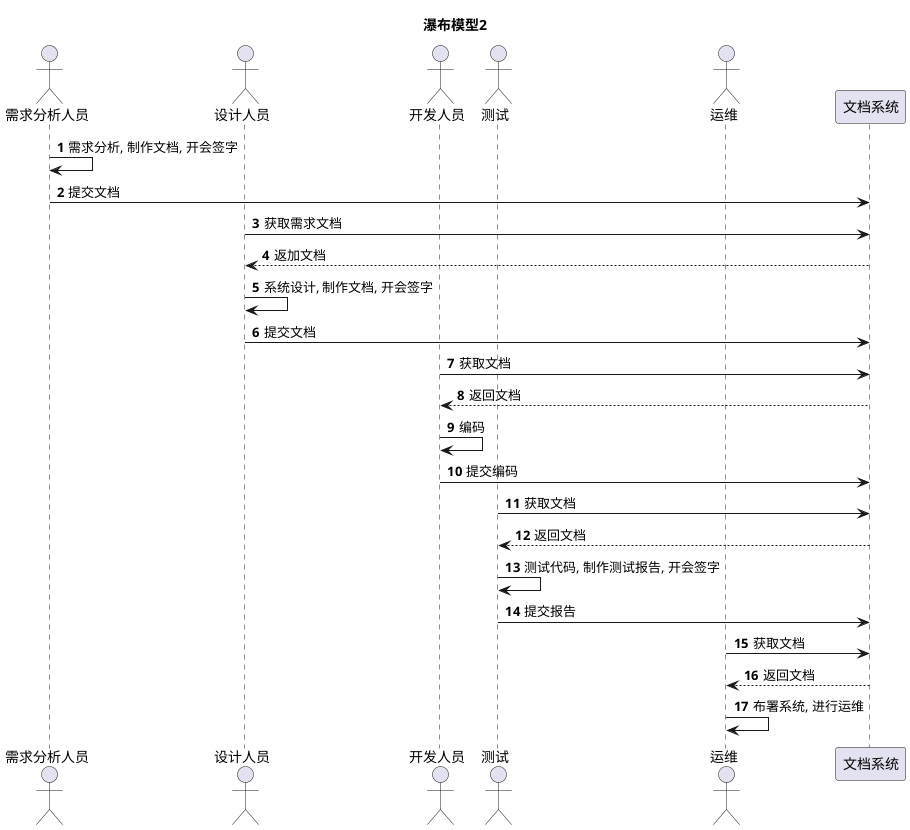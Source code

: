 @startuml
title 瀑布模型2
actor 需求分析人员 as xuQiu
actor 设计人员 as sheJi
actor 开发人员 as kaiFa
actor 测试 as ceShi
actor 运维 as yunWei
participant 文档系统 as sys

autonumber
xuQiu -> xuQiu: 需求分析, 制作文档, 开会签字
xuQiu -> sys: 提交文档
sheJi -> sys: 获取需求文档
sys --> sheJi: 返加文档
sheJi -> sheJi: 系统设计, 制作文档, 开会签字
sheJi -> sys: 提交文档
kaiFa -> sys: 获取文档
sys --> kaiFa: 返回文档
kaiFa -> kaiFa: 编码
kaiFa -> sys: 提交编码
ceShi -> sys: 获取文档
sys --> ceShi: 返回文档
ceShi -> ceShi: 测试代码, 制作测试报告, 开会签字
ceShi -> sys: 提交报告
yunWei -> sys: 获取文档
sys --> yunWei: 返回文档
yunWei -> yunWei: 布署系统, 进行运维

@enduml